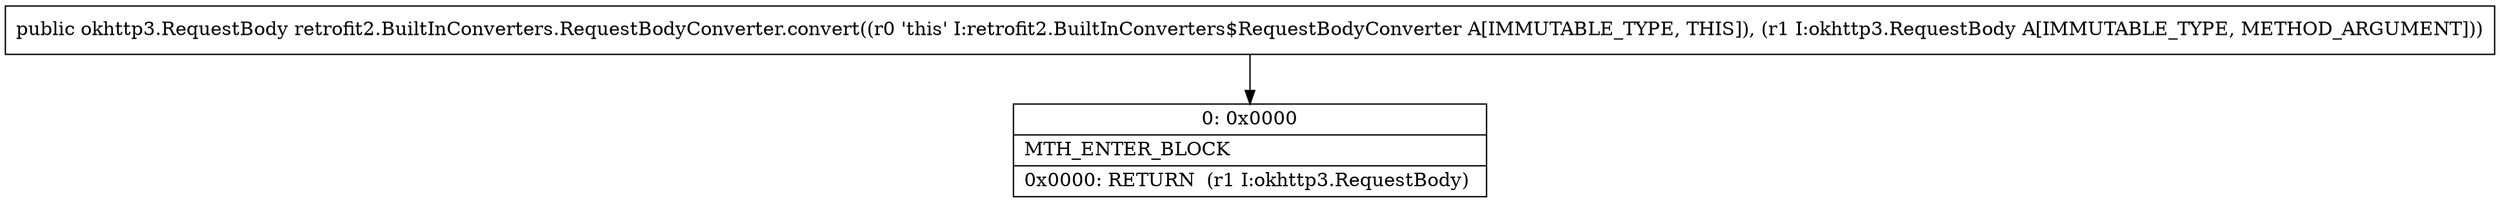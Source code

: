 digraph "CFG forretrofit2.BuiltInConverters.RequestBodyConverter.convert(Lokhttp3\/RequestBody;)Lokhttp3\/RequestBody;" {
Node_0 [shape=record,label="{0\:\ 0x0000|MTH_ENTER_BLOCK\l|0x0000: RETURN  (r1 I:okhttp3.RequestBody) \l}"];
MethodNode[shape=record,label="{public okhttp3.RequestBody retrofit2.BuiltInConverters.RequestBodyConverter.convert((r0 'this' I:retrofit2.BuiltInConverters$RequestBodyConverter A[IMMUTABLE_TYPE, THIS]), (r1 I:okhttp3.RequestBody A[IMMUTABLE_TYPE, METHOD_ARGUMENT])) }"];
MethodNode -> Node_0;
}

